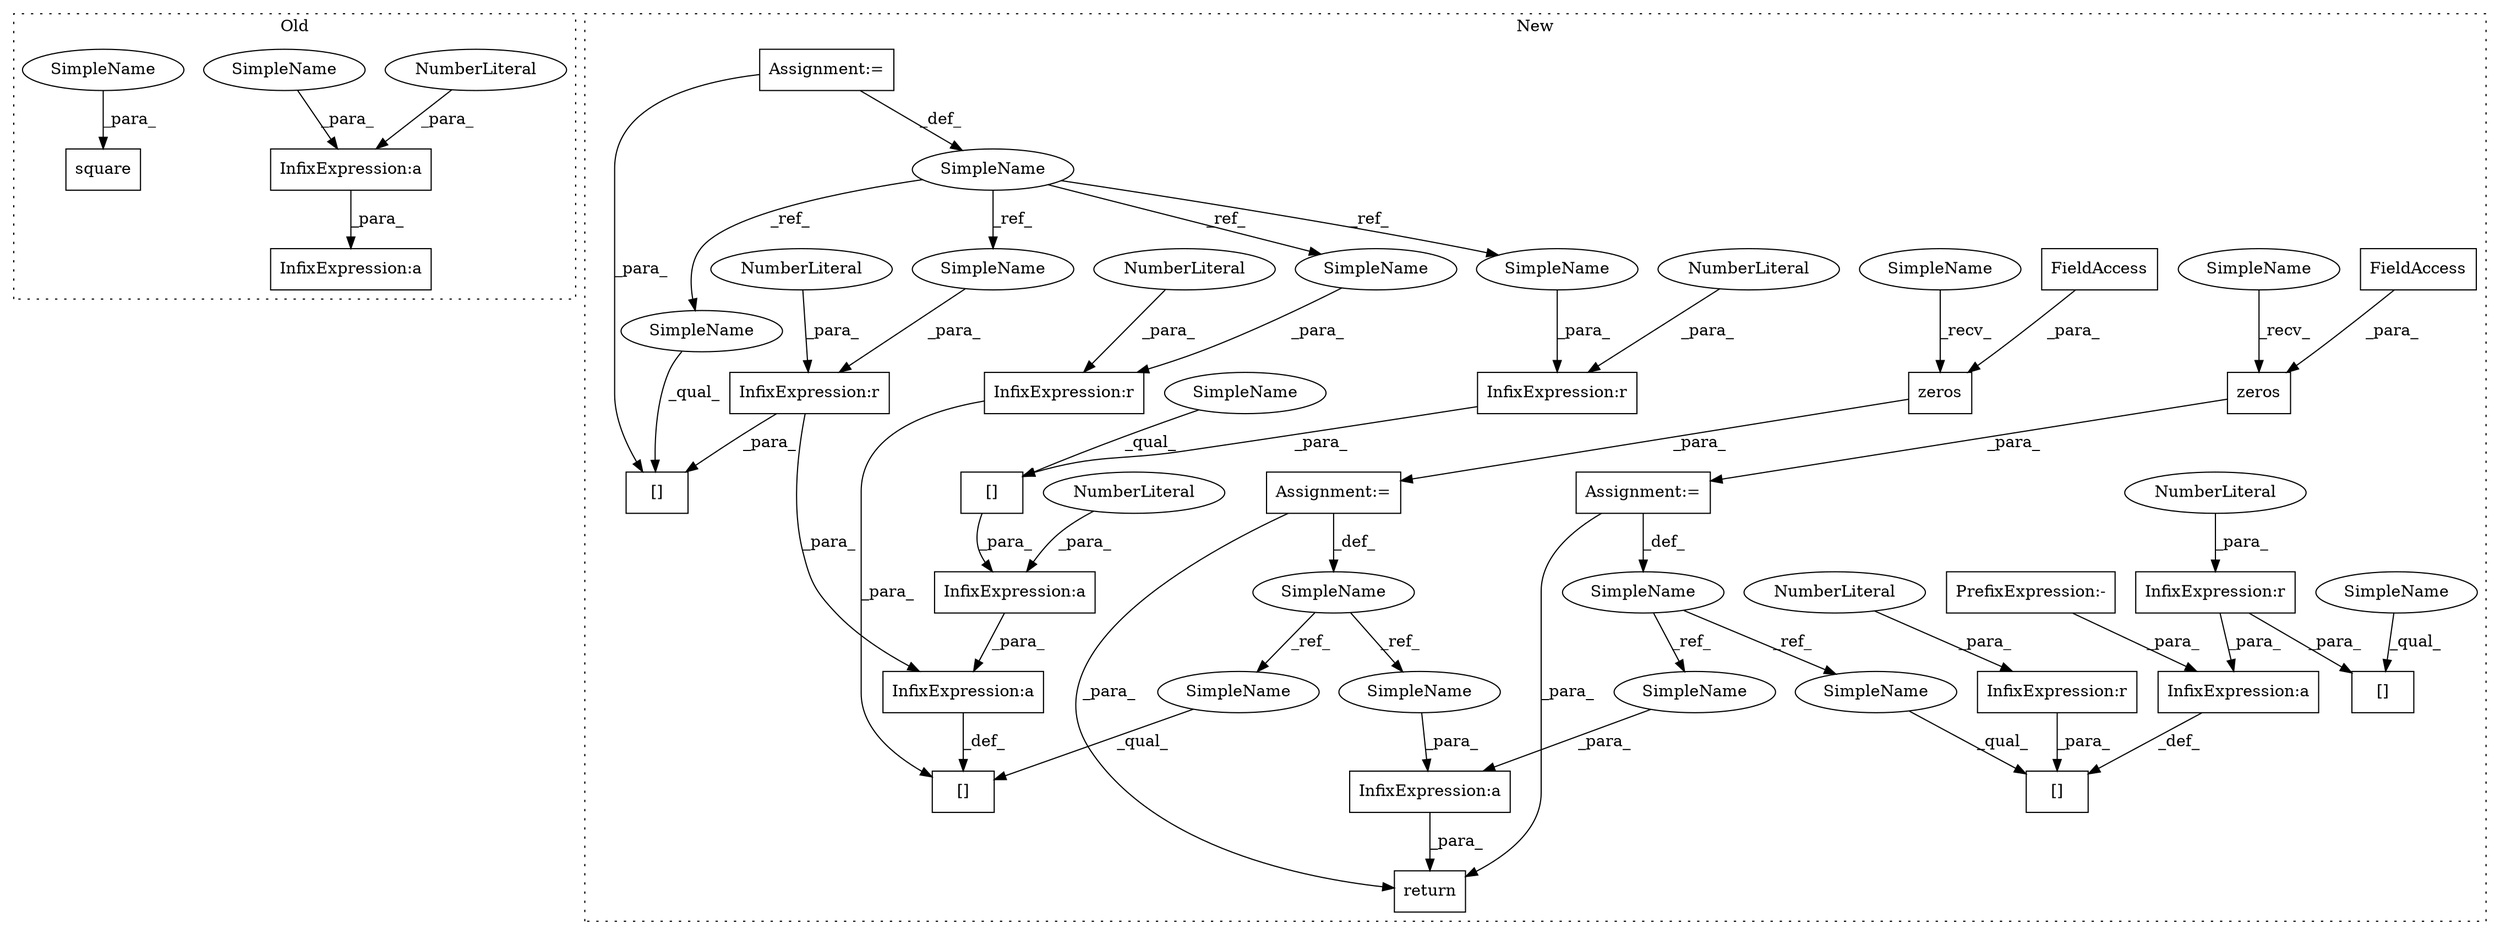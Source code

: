 digraph G {
subgraph cluster0 {
1 [label="square" a="32" s="1468,1485" l="7,1" shape="box"];
17 [label="InfixExpression:a" a="27" s="1517" l="3" shape="box"];
18 [label="InfixExpression:a" a="27" s="1498" l="3" shape="box"];
21 [label="NumberLiteral" a="34" s="1514" l="3" shape="ellipse"];
45 [label="SimpleName" a="42" s="1520" l="10" shape="ellipse"];
46 [label="SimpleName" a="42" s="1475" l="10" shape="ellipse"];
label = "Old";
style="dotted";
}
subgraph cluster1 {
2 [label="zeros" a="32" s="1906,1919" l="6,1" shape="box"];
3 [label="Assignment:=" a="7" s="1899" l="1" shape="box"];
4 [label="InfixExpression:a" a="27" s="2080" l="3" shape="box"];
5 [label="[]" a="2" s="1993,2004" l="3,1" shape="box"];
6 [label="InfixExpression:a" a="27" s="2020" l="3" shape="box"];
7 [label="InfixExpression:a" a="27" s="2039" l="3" shape="box"];
8 [label="NumberLiteral" a="34" s="2036" l="3" shape="ellipse"];
9 [label="[]" a="2" s="2042,2061" l="11,1" shape="box"];
10 [label="SimpleName" a="42" s="1897" l="2" shape="ellipse"];
11 [label="zeros" a="32" s="1877,1890" l="6,1" shape="box"];
12 [label="[]" a="2" s="1926,1936" l="3,1" shape="box"];
13 [label="InfixExpression:a" a="27" s="1950" l="3" shape="box"];
14 [label="SimpleName" a="42" s="1868" l="2" shape="ellipse"];
15 [label="PrefixExpression:-" a="38" s="1939" l="1" shape="box"];
16 [label="[]" a="2" s="1966,1984" l="11,1" shape="box"];
19 [label="InfixExpression:r" a="27" s="1979" l="3" shape="box"];
20 [label="NumberLiteral" a="34" s="1982" l="1" shape="ellipse"];
22 [label="InfixExpression:r" a="27" s="2014" l="3" shape="box"];
23 [label="[]" a="2" s="2008,2019" l="3,1" shape="box"];
24 [label="NumberLiteral" a="34" s="2017" l="1" shape="ellipse"];
25 [label="SimpleName" a="42" s="1852" l="2" shape="ellipse"];
26 [label="InfixExpression:r" a="27" s="1999" l="3" shape="box"];
27 [label="NumberLiteral" a="34" s="2002" l="1" shape="ellipse"];
28 [label="InfixExpression:r" a="27" s="2056" l="3" shape="box"];
29 [label="NumberLiteral" a="34" s="2059" l="1" shape="ellipse"];
30 [label="InfixExpression:r" a="27" s="1931" l="3" shape="box"];
31 [label="NumberLiteral" a="34" s="1934" l="1" shape="ellipse"];
32 [label="FieldAccess" a="22" s="1883" l="7" shape="box"];
33 [label="FieldAccess" a="22" s="1912" l="7" shape="box"];
34 [label="Assignment:=" a="7" s="1854" l="1" shape="box"];
35 [label="Assignment:=" a="7" s="1870" l="1" shape="box"];
36 [label="return" a="41" s="2070" l="7" shape="box"];
37 [label="SimpleName" a="42" s="2054" l="2" shape="ellipse"];
38 [label="SimpleName" a="42" s="2008" l="2" shape="ellipse"];
39 [label="SimpleName" a="42" s="2012" l="2" shape="ellipse"];
40 [label="SimpleName" a="42" s="1997" l="2" shape="ellipse"];
41 [label="SimpleName" a="42" s="1900" l="5" shape="ellipse"];
42 [label="SimpleName" a="42" s="1871" l="5" shape="ellipse"];
43 [label="SimpleName" a="42" s="2078" l="2" shape="ellipse"];
44 [label="SimpleName" a="42" s="1926" l="2" shape="ellipse"];
47 [label="SimpleName" a="42" s="2042" l="10" shape="ellipse"];
48 [label="SimpleName" a="42" s="1966" l="10" shape="ellipse"];
49 [label="SimpleName" a="42" s="1993" l="2" shape="ellipse"];
50 [label="SimpleName" a="42" s="2083" l="2" shape="ellipse"];
label = "New";
style="dotted";
}
2 -> 3 [label="_para_"];
3 -> 10 [label="_def_"];
3 -> 36 [label="_para_"];
4 -> 36 [label="_para_"];
6 -> 5 [label="_def_"];
7 -> 6 [label="_para_"];
8 -> 7 [label="_para_"];
9 -> 7 [label="_para_"];
10 -> 50 [label="_ref_"];
10 -> 49 [label="_ref_"];
11 -> 35 [label="_para_"];
13 -> 12 [label="_def_"];
14 -> 44 [label="_ref_"];
14 -> 43 [label="_ref_"];
15 -> 13 [label="_para_"];
17 -> 18 [label="_para_"];
19 -> 16 [label="_para_"];
19 -> 13 [label="_para_"];
20 -> 19 [label="_para_"];
21 -> 17 [label="_para_"];
22 -> 6 [label="_para_"];
22 -> 23 [label="_para_"];
24 -> 22 [label="_para_"];
25 -> 37 [label="_ref_"];
25 -> 38 [label="_ref_"];
25 -> 40 [label="_ref_"];
25 -> 39 [label="_ref_"];
26 -> 5 [label="_para_"];
27 -> 26 [label="_para_"];
28 -> 9 [label="_para_"];
29 -> 28 [label="_para_"];
30 -> 12 [label="_para_"];
31 -> 30 [label="_para_"];
32 -> 11 [label="_para_"];
33 -> 2 [label="_para_"];
34 -> 23 [label="_para_"];
34 -> 25 [label="_def_"];
35 -> 14 [label="_def_"];
35 -> 36 [label="_para_"];
37 -> 28 [label="_para_"];
38 -> 23 [label="_qual_"];
39 -> 22 [label="_para_"];
40 -> 26 [label="_para_"];
41 -> 2 [label="_recv_"];
42 -> 11 [label="_recv_"];
43 -> 4 [label="_para_"];
44 -> 12 [label="_qual_"];
45 -> 17 [label="_para_"];
46 -> 1 [label="_para_"];
47 -> 9 [label="_qual_"];
48 -> 16 [label="_qual_"];
49 -> 5 [label="_qual_"];
50 -> 4 [label="_para_"];
}